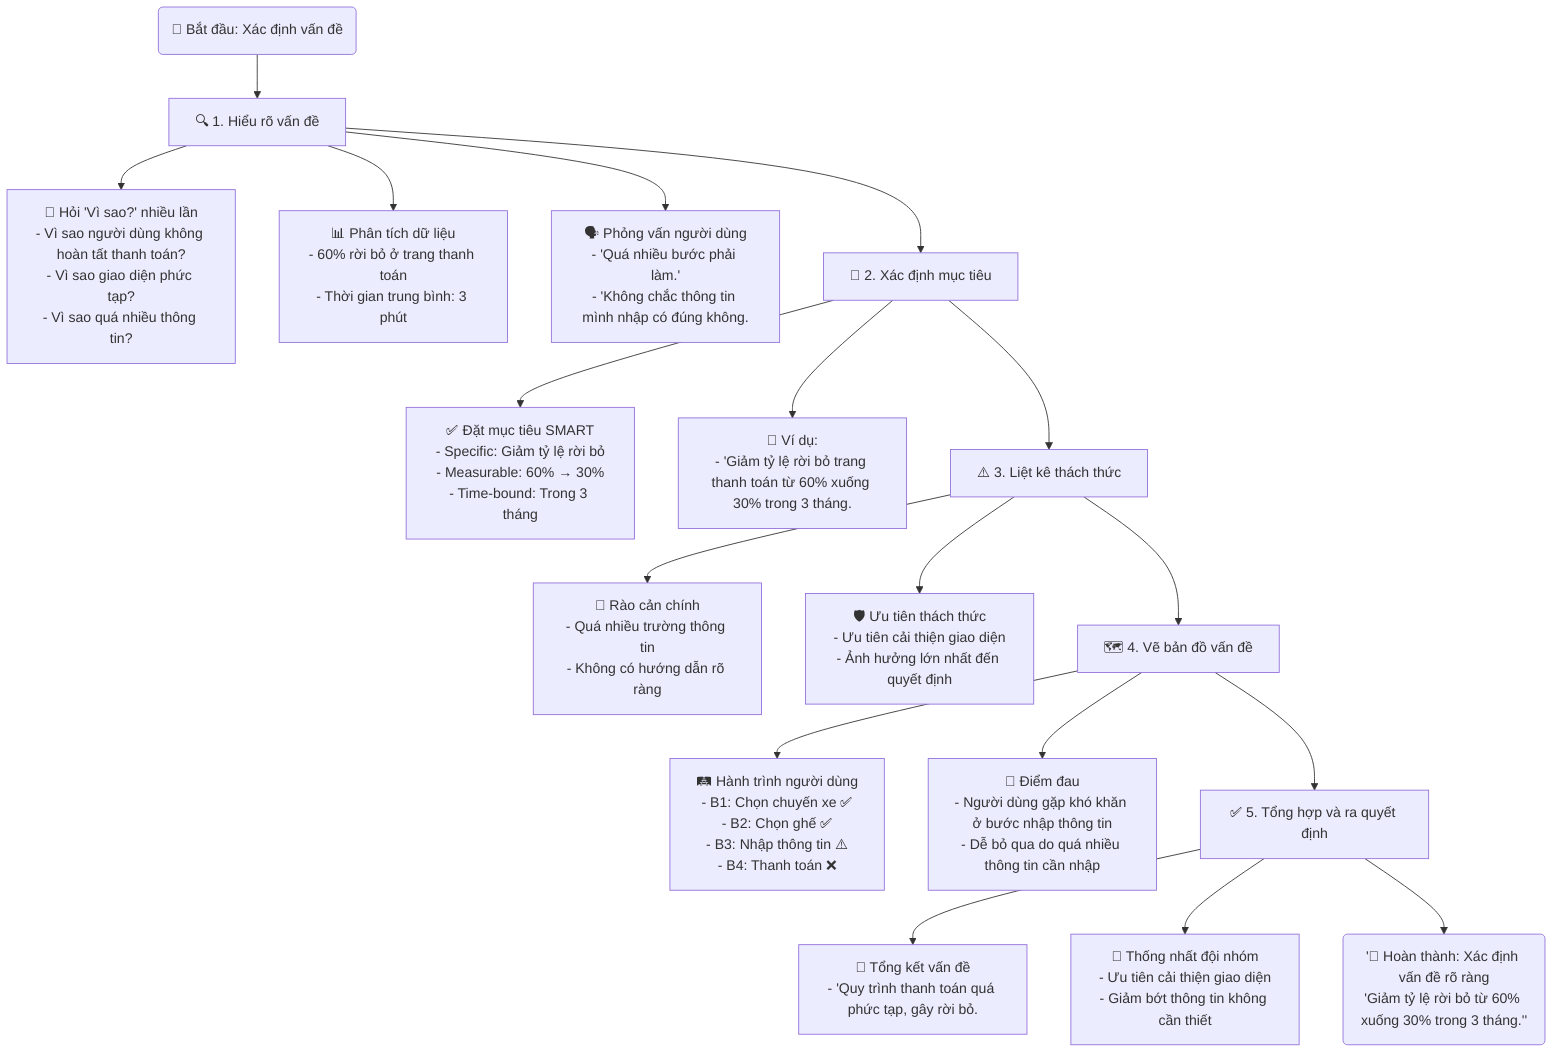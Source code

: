 flowchart TD
    %% BẮT ĐẦU QUY TRÌNH
    A(🚀 Bắt đầu: Xác định vấn đề) --> B[🔍 1. Hiểu rõ vấn đề]

    B --> B1[🧠 Hỏi 'Vì sao?' nhiều lần<br>- Vì sao người dùng không hoàn tất thanh toán?<br>- Vì sao giao diện phức tạp?<br>- Vì sao quá nhiều thông tin?]
    B --> B2[📊 Phân tích dữ liệu<br>- 60% rời bỏ ở trang thanh toán<br>- Thời gian trung bình: 3 phút]
    B --> B3["🗣️ Phỏng vấn người dùng<br>- 'Quá nhiều bước phải làm.'<br>- 'Không chắc thông tin mình nhập có đúng không."]

    %% MỤC TIÊU RÕ RÀNG
    B --> C[🎯 2. Xác định mục tiêu]
    C --> C1[✅ Đặt mục tiêu SMART<br>- Specific: Giảm tỷ lệ rời bỏ<br>- Measurable: 60% → 30%<br>- Time-bound: Trong 3 tháng]
    C --> C2["📌 Ví dụ:<br>- 'Giảm tỷ lệ rời bỏ trang thanh toán từ 60% xuống 30% trong 3 tháng."]

    %% LIỆT KÊ THÁCH THỨC
    C --> D[⚠️ 3. Liệt kê thách thức]
    D --> D1[🚧 Rào cản chính<br>- Quá nhiều trường thông tin<br>- Không có hướng dẫn rõ ràng]
    D --> D2[🛡️ Ưu tiên thách thức<br>- Ưu tiên cải thiện giao diện<br>- Ảnh hưởng lớn nhất đến quyết định]

    %% VẼ BẢN ĐỒ VẤN ĐỀ
    D --> E[🗺️ 4. Vẽ bản đồ vấn đề]
    E --> E1[🛤️ Hành trình người dùng<br>- B1: Chọn chuyến xe ✅<br>- B2: Chọn ghế ✅<br>- B3: Nhập thông tin ⚠️<br>- B4: Thanh toán ❌]
    E --> E2[🎯 Điểm đau<br>- Người dùng gặp khó khăn ở bước nhập thông tin<br>- Dễ bỏ qua do quá nhiều thông tin cần nhập]

    %% RA QUYẾT ĐỊNH
    E --> F[✅ 5. Tổng hợp và ra quyết định]
    F --> F1["📝 Tổng kết vấn đề<br>- 'Quy trình thanh toán quá phức tạp, gây rời bỏ."]
    F --> F2[🤝 Thống nhất đội nhóm<br>- Ưu tiên cải thiện giao diện<br>- Giảm bớt thông tin không cần thiết]

    %% HOÀN THÀNH
    F --> Z('🏁 Hoàn thành: Xác định vấn đề rõ ràng<br>'Giảm tỷ lệ rời bỏ từ 60% xuống 30% trong 3 tháng.'')